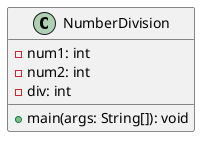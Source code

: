 @startuml numDivisionDiagram

class NumberDivision {
    -num1: int
    -num2: int
    -div: int
    +main(args: String[]): void
}


@enduml